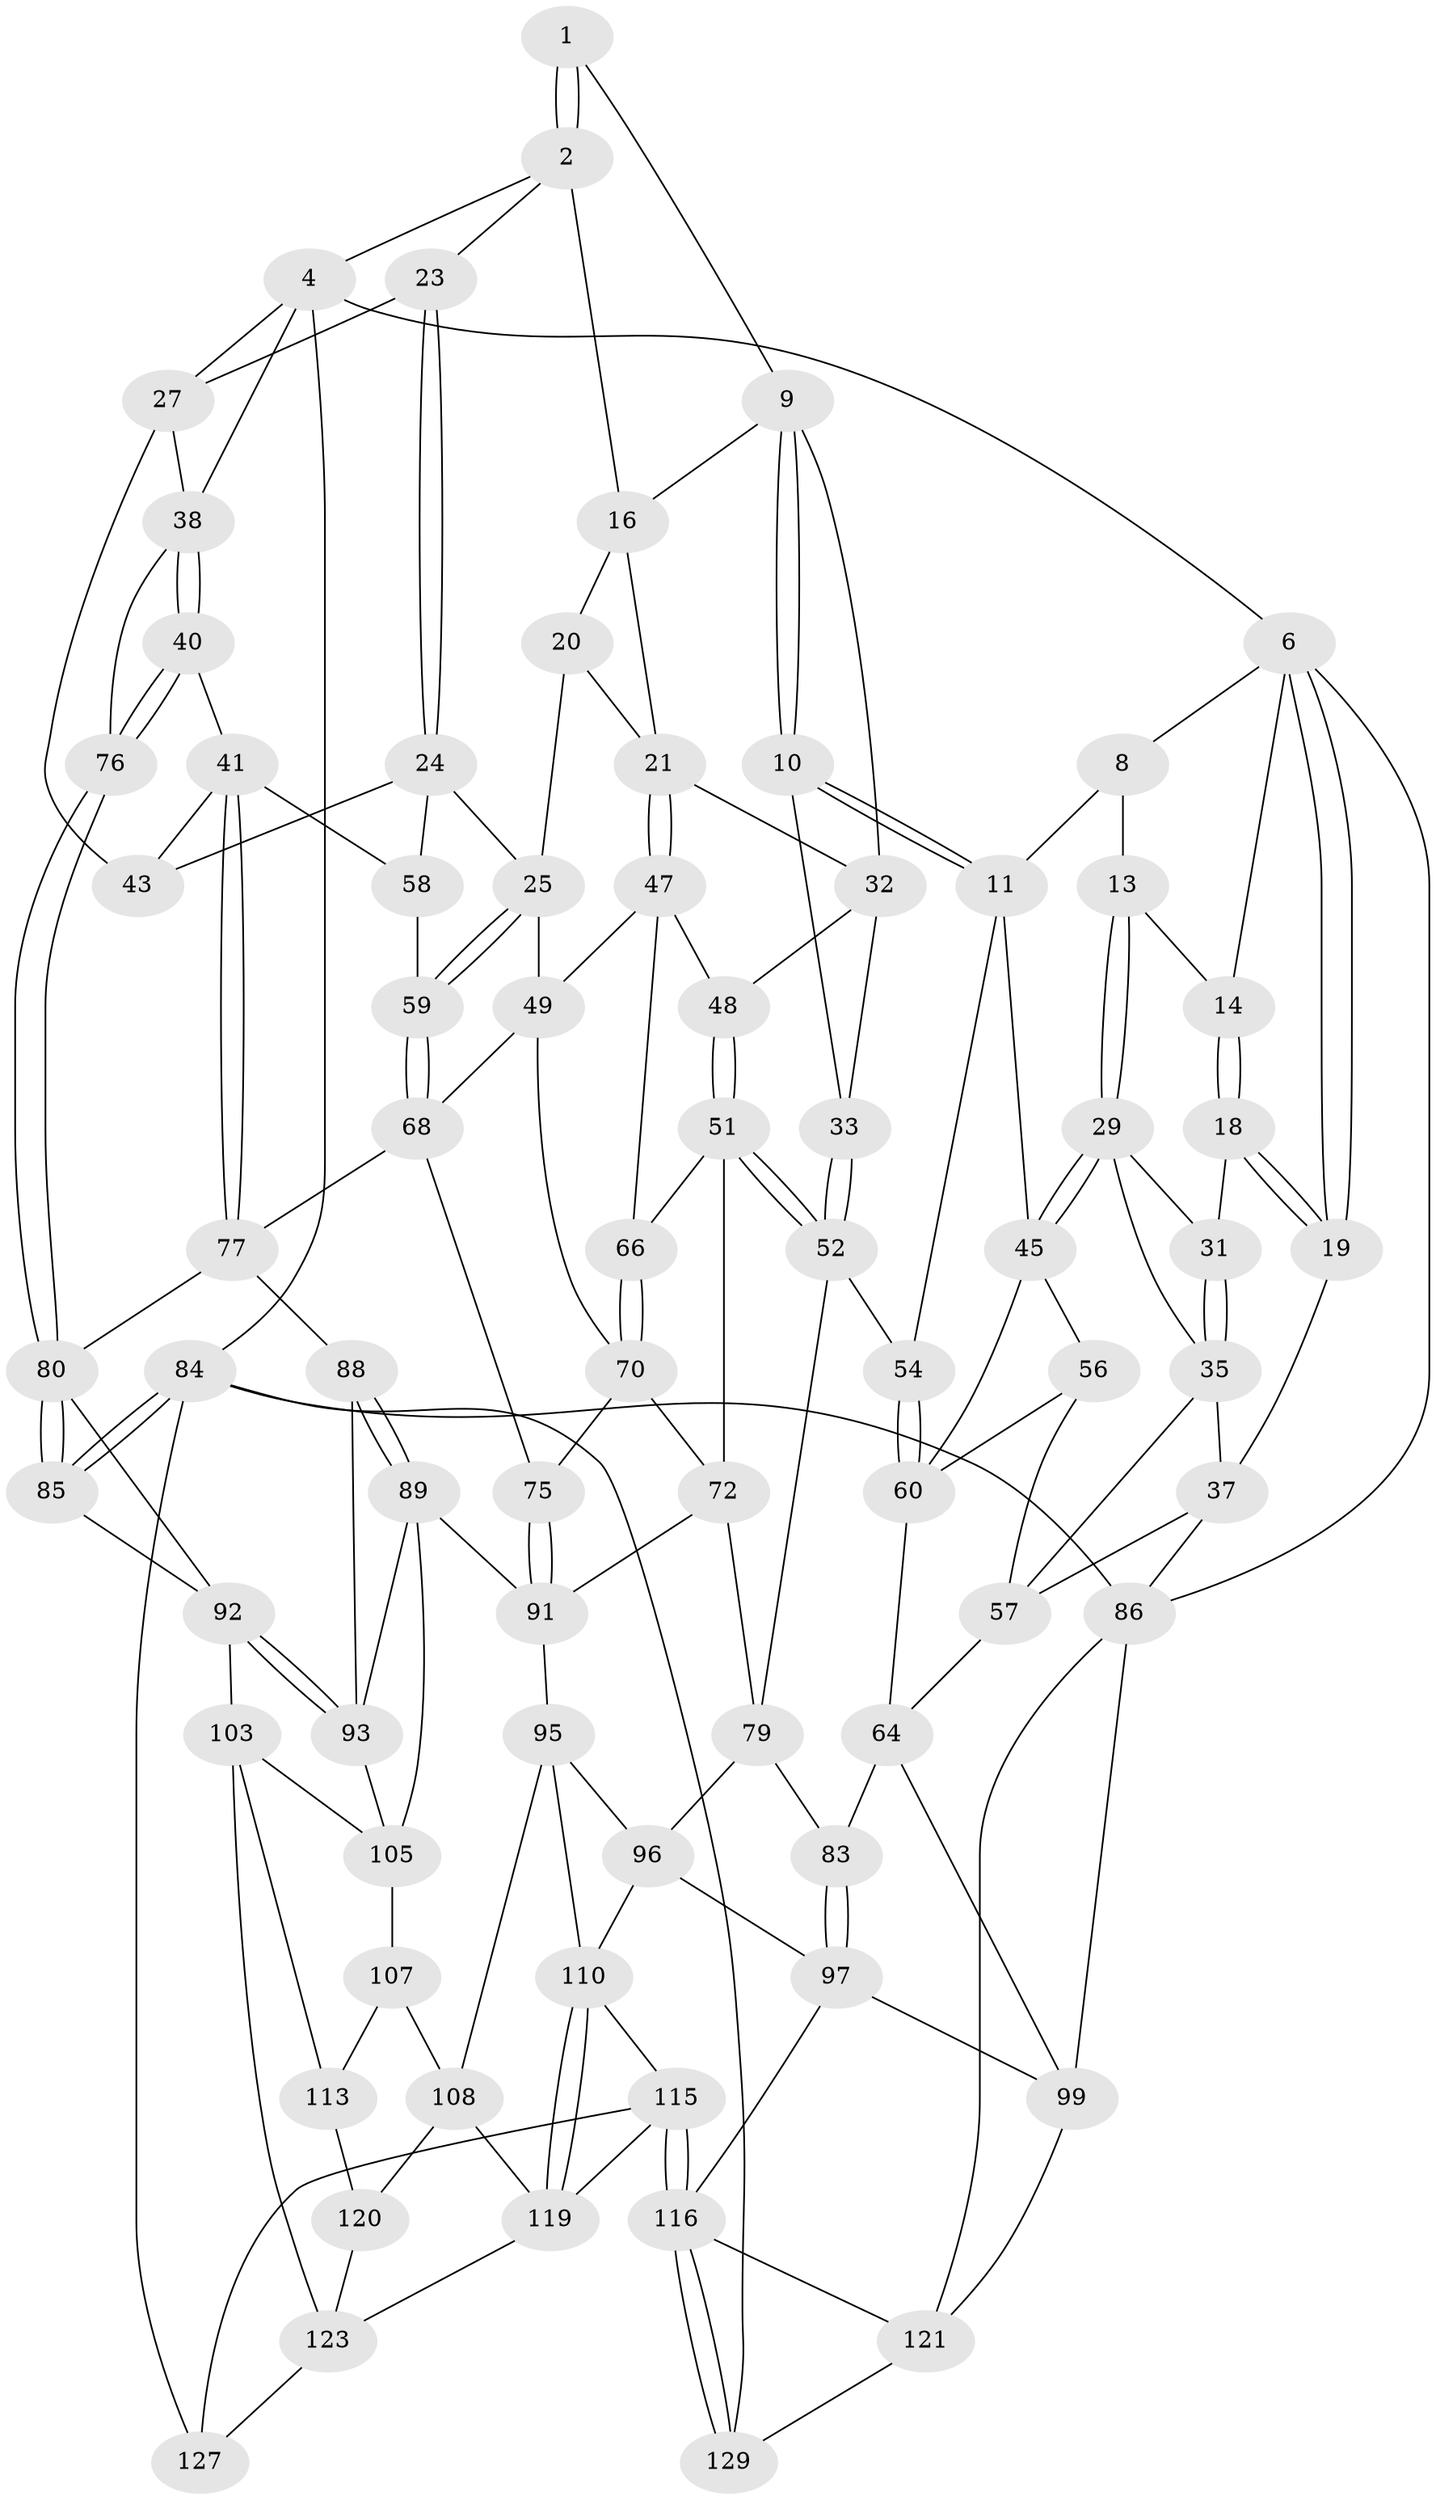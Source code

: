 // original degree distribution, {3: 0.015384615384615385, 5: 0.5230769230769231, 4: 0.23846153846153847, 6: 0.2230769230769231}
// Generated by graph-tools (version 1.1) at 2025/42/03/06/25 10:42:30]
// undirected, 78 vertices, 174 edges
graph export_dot {
graph [start="1"]
  node [color=gray90,style=filled];
  1 [pos="+0.3263486984641862+0"];
  2 [pos="+0.703520846481484+0",super="+3"];
  4 [pos="+0.769930637852057+0",super="+5"];
  6 [pos="+0+0",super="+7"];
  8 [pos="+0.24419728293293758+0",super="+12"];
  9 [pos="+0.35570826397858374+0",super="+15"];
  10 [pos="+0.23547111685268757+0.11107592087251408"];
  11 [pos="+0.21078091000322938+0.11039251418566312",super="+44"];
  13 [pos="+0.09452780841242533+0.07149178059270578"];
  14 [pos="+0.06775904675596198+0.05449326885792766"];
  16 [pos="+0.5153271283344689+0.025437117048977408",super="+17"];
  18 [pos="+0.016281559243335183+0.09255338072227373"];
  19 [pos="+0+0.0919712451806618"];
  20 [pos="+0.5991033677907976+0.12714846556870493"];
  21 [pos="+0.5138103847374134+0.1384291112417582",super="+22"];
  23 [pos="+0.7383578493985884+0.14404653254807584"];
  24 [pos="+0.7383139310167744+0.14432937700843304",super="+46"];
  25 [pos="+0.7250314044851198+0.15885331880923642",super="+26"];
  27 [pos="+0.8663511196385045+0.1127844527932682",super="+28"];
  29 [pos="+0.07587973668389142+0.15784506678394103",super="+30"];
  31 [pos="+0.026430580352182025+0.11875840361527522"];
  32 [pos="+0.3808844671809279+0.10947338814066304",super="+34"];
  33 [pos="+0.3027834701120943+0.12999616801086095"];
  35 [pos="+0+0.18280045441603746",super="+36"];
  37 [pos="+0+0.24081497678852698",super="+62"];
  38 [pos="+0.8852585852107401+0.12208885539175804",super="+39"];
  40 [pos="+1+0.2803906888206792"];
  41 [pos="+0.9317949254100422+0.32169884114815106",super="+42"];
  43 [pos="+0.851846652809465+0.13959932582776416"];
  45 [pos="+0.10120405978109073+0.18506329296768737",super="+55"];
  47 [pos="+0.476597323552591+0.2114103423045399",super="+50"];
  48 [pos="+0.4238896994231199+0.2076849276452075"];
  49 [pos="+0.6203056794305983+0.24675012881513847",super="+69"];
  51 [pos="+0.3293566975464095+0.30395775766421673",super="+67"];
  52 [pos="+0.3169091214550456+0.3103015086429834",super="+53"];
  54 [pos="+0.24817568921690153+0.3439029684663104"];
  56 [pos="+0.07964271026571704+0.2183466370257496"];
  57 [pos="+0.05535193229903129+0.22337321551163272",super="+61"];
  58 [pos="+0.8497350923739513+0.30280517256323336"];
  59 [pos="+0.7632393483374017+0.3206323244458696"];
  60 [pos="+0.20096640236597957+0.37290495517525724",super="+63"];
  64 [pos="+0.11140178146581005+0.43827217558913906",super="+65"];
  66 [pos="+0.49018299356723083+0.33865828755883826"];
  68 [pos="+0.7299104946118042+0.3348942716691747",super="+74"];
  70 [pos="+0.5826208643797381+0.3373009760219465",super="+71"];
  72 [pos="+0.48100314778256276+0.4790717577661893",super="+73"];
  75 [pos="+0.6169744522118223+0.47001644070715165"];
  76 [pos="+1+0.2651156549578801"];
  77 [pos="+0.8845490326513928+0.4576101170020959",super="+78"];
  79 [pos="+0.38164396857300037+0.45440590778607776",super="+82"];
  80 [pos="+1+0.5022885188646762",super="+81"];
  83 [pos="+0.24309429203179536+0.5670799396579118"];
  84 [pos="+1+1",super="+128"];
  85 [pos="+1+1"];
  86 [pos="+0+0.7716571745111819",super="+87"];
  88 [pos="+0.7550336283012099+0.49699322269153917"];
  89 [pos="+0.6776778897200036+0.5916236501672677",super="+90"];
  91 [pos="+0.647105014223479+0.5923304836405443",super="+94"];
  92 [pos="+0.8956062117390883+0.580998643918424",super="+102"];
  93 [pos="+0.8093422129867944+0.5869995304394384",super="+101"];
  95 [pos="+0.47879317665427934+0.620993150931093",super="+109"];
  96 [pos="+0.3829448481495556+0.6242161618670616",super="+100"];
  97 [pos="+0.2619379338997983+0.6423678121837353",super="+98"];
  99 [pos="+0.0967528902295772+0.6706047226856526",super="+112"];
  103 [pos="+0.8354873133770023+0.8184782452075834",super="+104"];
  105 [pos="+0.7623170443105945+0.6946647816574847",super="+106"];
  107 [pos="+0.6407730419510768+0.6834967998606171"];
  108 [pos="+0.5249787021522516+0.7015936487831715",super="+118"];
  110 [pos="+0.3706277069327421+0.7979695639603587",super="+111"];
  113 [pos="+0.6622164934473007+0.7974074533963441",super="+114"];
  115 [pos="+0.33740434057206276+0.8102471190493348",super="+125"];
  116 [pos="+0.3250319414563073+0.8215658295595935",super="+117"];
  119 [pos="+0.486686122978284+0.8008666712870669",super="+124"];
  120 [pos="+0.5642277285201528+0.7533379346173296",super="+122"];
  121 [pos="+0.07879526539780402+0.9827020279419075",super="+130"];
  123 [pos="+0.5717212782686707+0.9017101843511374",super="+126"];
  127 [pos="+0.5595961823076138+1"];
  129 [pos="+0.403171030598619+1"];
  1 -- 2;
  1 -- 2;
  1 -- 9;
  2 -- 16;
  2 -- 4;
  2 -- 23;
  4 -- 27;
  4 -- 6;
  4 -- 38;
  4 -- 84;
  6 -- 19;
  6 -- 19;
  6 -- 8;
  6 -- 14;
  6 -- 86;
  8 -- 11;
  8 -- 13;
  9 -- 10;
  9 -- 10;
  9 -- 16;
  9 -- 32;
  10 -- 11;
  10 -- 11;
  10 -- 33;
  11 -- 45;
  11 -- 54;
  13 -- 14;
  13 -- 29;
  13 -- 29;
  14 -- 18;
  14 -- 18;
  16 -- 20;
  16 -- 21;
  18 -- 19;
  18 -- 19;
  18 -- 31;
  19 -- 37;
  20 -- 21;
  20 -- 25;
  21 -- 47;
  21 -- 47;
  21 -- 32;
  23 -- 24;
  23 -- 24;
  23 -- 27;
  24 -- 25;
  24 -- 58;
  24 -- 43;
  25 -- 59;
  25 -- 59;
  25 -- 49;
  27 -- 38;
  27 -- 43;
  29 -- 45;
  29 -- 45;
  29 -- 35;
  29 -- 31;
  31 -- 35;
  31 -- 35;
  32 -- 33;
  32 -- 48;
  33 -- 52;
  33 -- 52;
  35 -- 57;
  35 -- 37;
  37 -- 57;
  37 -- 86;
  38 -- 40;
  38 -- 40;
  38 -- 76;
  40 -- 41;
  40 -- 76;
  40 -- 76;
  41 -- 77;
  41 -- 77;
  41 -- 58;
  41 -- 43;
  45 -- 56;
  45 -- 60;
  47 -- 48;
  47 -- 49;
  47 -- 66;
  48 -- 51;
  48 -- 51;
  49 -- 68;
  49 -- 70;
  51 -- 52;
  51 -- 52;
  51 -- 72;
  51 -- 66;
  52 -- 54;
  52 -- 79;
  54 -- 60;
  54 -- 60;
  56 -- 57;
  56 -- 60;
  57 -- 64;
  58 -- 59;
  59 -- 68;
  59 -- 68;
  60 -- 64;
  64 -- 83;
  64 -- 99;
  66 -- 70;
  66 -- 70;
  68 -- 75;
  68 -- 77;
  70 -- 72;
  70 -- 75;
  72 -- 79;
  72 -- 91;
  75 -- 91;
  75 -- 91;
  76 -- 80;
  76 -- 80;
  77 -- 80;
  77 -- 88;
  79 -- 96;
  79 -- 83;
  80 -- 85;
  80 -- 85;
  80 -- 92;
  83 -- 97;
  83 -- 97;
  84 -- 85;
  84 -- 85;
  84 -- 129;
  84 -- 127;
  84 -- 86;
  85 -- 92;
  86 -- 121;
  86 -- 99;
  88 -- 89;
  88 -- 89;
  88 -- 93;
  89 -- 93;
  89 -- 91;
  89 -- 105;
  91 -- 95;
  92 -- 93;
  92 -- 93;
  92 -- 103;
  93 -- 105;
  95 -- 96;
  95 -- 108;
  95 -- 110;
  96 -- 97;
  96 -- 110;
  97 -- 99;
  97 -- 116;
  99 -- 121;
  103 -- 105;
  103 -- 113;
  103 -- 123;
  105 -- 107;
  107 -- 108;
  107 -- 113;
  108 -- 120;
  108 -- 119;
  110 -- 119;
  110 -- 119;
  110 -- 115;
  113 -- 120 [weight=2];
  115 -- 116;
  115 -- 116;
  115 -- 127;
  115 -- 119;
  116 -- 129;
  116 -- 129;
  116 -- 121;
  119 -- 123;
  120 -- 123;
  121 -- 129;
  123 -- 127;
}
